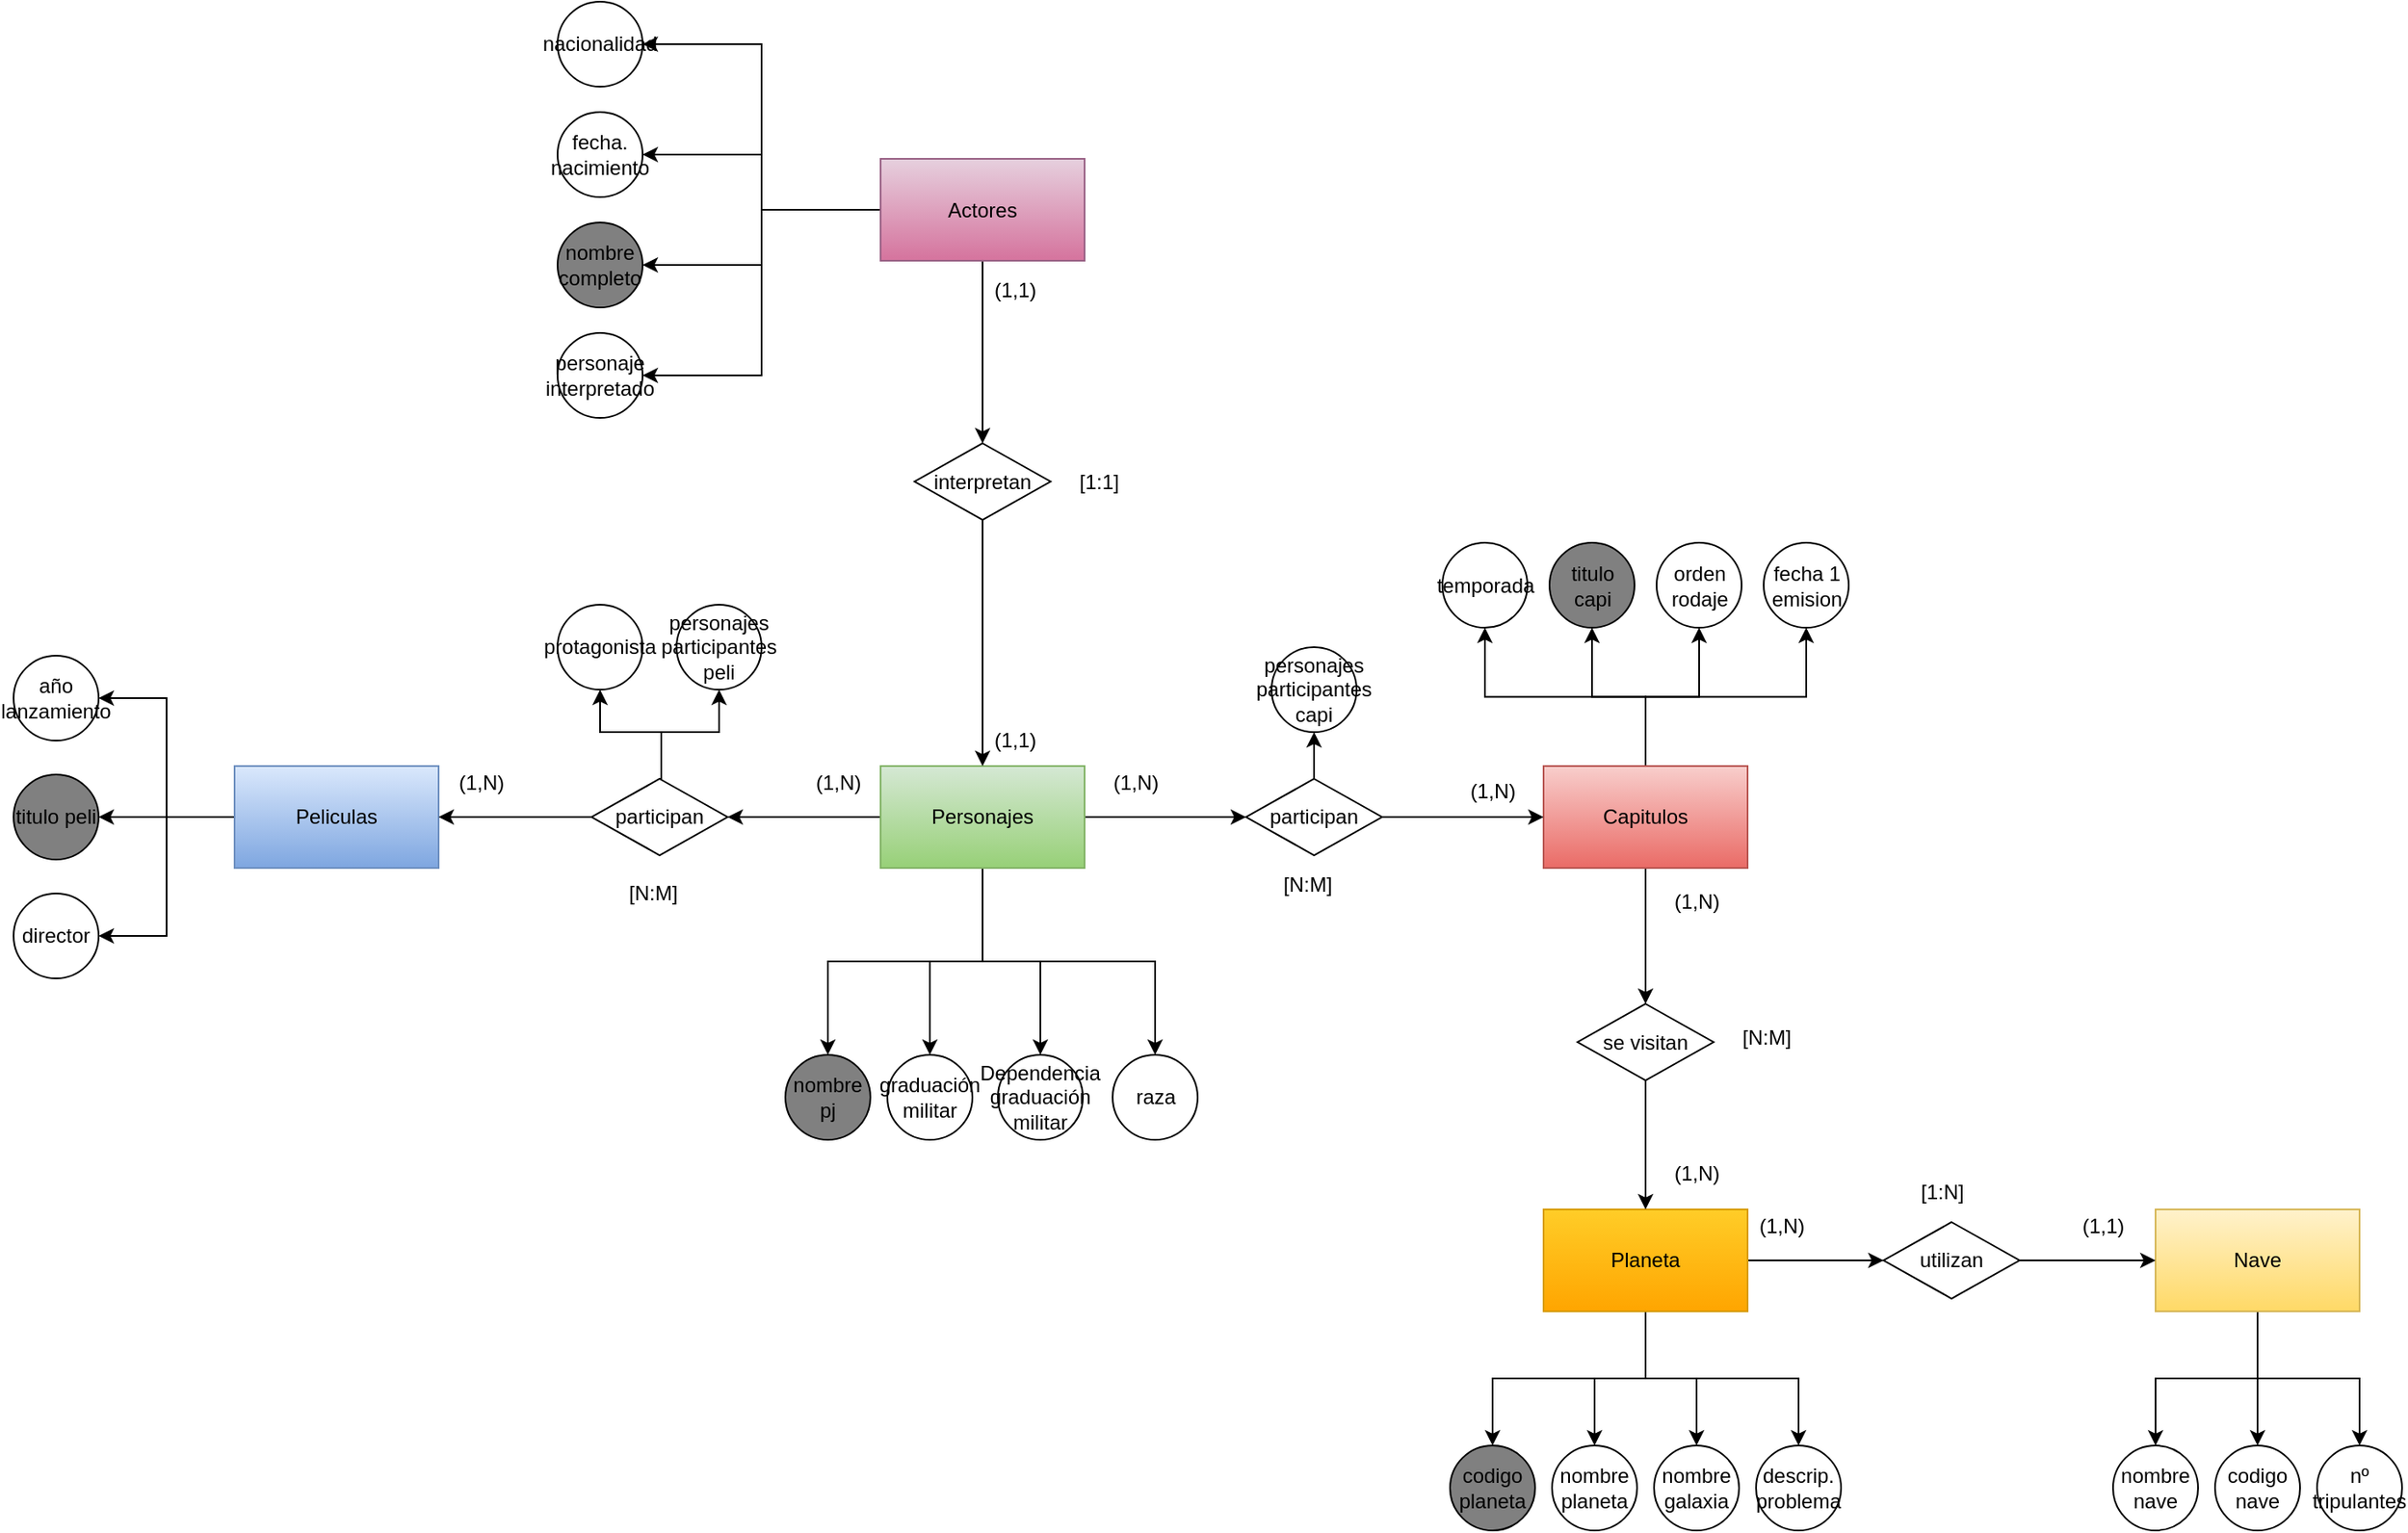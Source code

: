 <mxfile version="12.1.9" type="google" pages="1"><diagram id="Bj_cjg3gW9dYIg-QaqvD" name="Page-1"><mxGraphModel dx="2235" dy="1937" grid="1" gridSize="10" guides="1" tooltips="1" connect="1" arrows="1" fold="1" page="1" pageScale="1" pageWidth="827" pageHeight="1169" math="0" shadow="0"><root><mxCell id="0"/><mxCell id="1" parent="0"/><mxCell id="1M9IzgPgor5zGGM9JkSE-14" style="edgeStyle=orthogonalEdgeStyle;rounded=0;orthogonalLoop=1;jettySize=auto;html=1;exitX=0;exitY=0.5;exitDx=0;exitDy=0;entryX=1;entryY=0.5;entryDx=0;entryDy=0;" parent="1" source="1M9IzgPgor5zGGM9JkSE-1" target="1M9IzgPgor5zGGM9JkSE-13" edge="1"><mxGeometry relative="1" as="geometry"/></mxCell><mxCell id="1M9IzgPgor5zGGM9JkSE-15" style="edgeStyle=orthogonalEdgeStyle;rounded=0;orthogonalLoop=1;jettySize=auto;html=1;exitX=0;exitY=0.5;exitDx=0;exitDy=0;entryX=1;entryY=0.5;entryDx=0;entryDy=0;" parent="1" source="1M9IzgPgor5zGGM9JkSE-1" target="1M9IzgPgor5zGGM9JkSE-12" edge="1"><mxGeometry relative="1" as="geometry"/></mxCell><mxCell id="1M9IzgPgor5zGGM9JkSE-16" style="edgeStyle=orthogonalEdgeStyle;rounded=0;orthogonalLoop=1;jettySize=auto;html=1;exitX=0;exitY=0.5;exitDx=0;exitDy=0;entryX=1;entryY=0.5;entryDx=0;entryDy=0;" parent="1" source="1M9IzgPgor5zGGM9JkSE-1" target="1M9IzgPgor5zGGM9JkSE-10" edge="1"><mxGeometry relative="1" as="geometry"/></mxCell><mxCell id="1M9IzgPgor5zGGM9JkSE-17" style="edgeStyle=orthogonalEdgeStyle;rounded=0;orthogonalLoop=1;jettySize=auto;html=1;exitX=0;exitY=0.5;exitDx=0;exitDy=0;entryX=1;entryY=0.5;entryDx=0;entryDy=0;" parent="1" source="1M9IzgPgor5zGGM9JkSE-1" target="1M9IzgPgor5zGGM9JkSE-11" edge="1"><mxGeometry relative="1" as="geometry"/></mxCell><mxCell id="1M9IzgPgor5zGGM9JkSE-67" style="edgeStyle=orthogonalEdgeStyle;rounded=0;orthogonalLoop=1;jettySize=auto;html=1;exitX=0.5;exitY=1;exitDx=0;exitDy=0;entryX=0.5;entryY=0;entryDx=0;entryDy=0;" parent="1" source="1M9IzgPgor5zGGM9JkSE-1" target="1M9IzgPgor5zGGM9JkSE-6" edge="1"><mxGeometry relative="1" as="geometry"/></mxCell><mxCell id="1M9IzgPgor5zGGM9JkSE-1" value="Actores" style="rounded=0;whiteSpace=wrap;html=1;gradientColor=#d5739d;fillColor=#e6d0de;strokeColor=#996185;" parent="1" vertex="1"><mxGeometry x="110" y="72.5" width="120" height="60" as="geometry"/></mxCell><mxCell id="1M9IzgPgor5zGGM9JkSE-53" style="edgeStyle=orthogonalEdgeStyle;rounded=0;orthogonalLoop=1;jettySize=auto;html=1;exitX=1;exitY=0.5;exitDx=0;exitDy=0;entryX=0;entryY=0.5;entryDx=0;entryDy=0;" parent="1" source="1M9IzgPgor5zGGM9JkSE-2" target="1M9IzgPgor5zGGM9JkSE-52" edge="1"><mxGeometry relative="1" as="geometry"/></mxCell><mxCell id="1M9IzgPgor5zGGM9JkSE-63" style="edgeStyle=orthogonalEdgeStyle;rounded=0;orthogonalLoop=1;jettySize=auto;html=1;exitX=0;exitY=0.5;exitDx=0;exitDy=0;entryX=1;entryY=0.5;entryDx=0;entryDy=0;" parent="1" source="1M9IzgPgor5zGGM9JkSE-2" target="1M9IzgPgor5zGGM9JkSE-60" edge="1"><mxGeometry relative="1" as="geometry"/></mxCell><mxCell id="OF46schxtsgUomhTu45z-3" style="edgeStyle=orthogonalEdgeStyle;rounded=0;orthogonalLoop=1;jettySize=auto;html=1;exitX=0.5;exitY=1;exitDx=0;exitDy=0;entryX=0.5;entryY=0;entryDx=0;entryDy=0;" edge="1" parent="1" source="1M9IzgPgor5zGGM9JkSE-2" target="1M9IzgPgor5zGGM9JkSE-18"><mxGeometry relative="1" as="geometry"/></mxCell><mxCell id="OF46schxtsgUomhTu45z-4" style="edgeStyle=orthogonalEdgeStyle;rounded=0;orthogonalLoop=1;jettySize=auto;html=1;exitX=0.5;exitY=1;exitDx=0;exitDy=0;entryX=0.5;entryY=0;entryDx=0;entryDy=0;" edge="1" parent="1" source="1M9IzgPgor5zGGM9JkSE-2" target="1M9IzgPgor5zGGM9JkSE-21"><mxGeometry relative="1" as="geometry"/></mxCell><mxCell id="OF46schxtsgUomhTu45z-5" style="edgeStyle=orthogonalEdgeStyle;rounded=0;orthogonalLoop=1;jettySize=auto;html=1;exitX=0.5;exitY=1;exitDx=0;exitDy=0;entryX=0.5;entryY=0;entryDx=0;entryDy=0;" edge="1" parent="1" source="1M9IzgPgor5zGGM9JkSE-2" target="1M9IzgPgor5zGGM9JkSE-23"><mxGeometry relative="1" as="geometry"/></mxCell><mxCell id="OF46schxtsgUomhTu45z-7" style="edgeStyle=orthogonalEdgeStyle;rounded=0;orthogonalLoop=1;jettySize=auto;html=1;exitX=0.5;exitY=1;exitDx=0;exitDy=0;entryX=0.5;entryY=0;entryDx=0;entryDy=0;" edge="1" parent="1" source="1M9IzgPgor5zGGM9JkSE-2" target="OF46schxtsgUomhTu45z-6"><mxGeometry relative="1" as="geometry"/></mxCell><mxCell id="1M9IzgPgor5zGGM9JkSE-2" value="Personajes" style="rounded=0;whiteSpace=wrap;html=1;gradientColor=#97d077;fillColor=#d5e8d4;strokeColor=#82b366;" parent="1" vertex="1"><mxGeometry x="110" y="430" width="120" height="60" as="geometry"/></mxCell><mxCell id="1M9IzgPgor5zGGM9JkSE-40" style="edgeStyle=orthogonalEdgeStyle;rounded=0;orthogonalLoop=1;jettySize=auto;html=1;exitX=0.5;exitY=1;exitDx=0;exitDy=0;entryX=0.5;entryY=0;entryDx=0;entryDy=0;" parent="1" source="1M9IzgPgor5zGGM9JkSE-3" target="1M9IzgPgor5zGGM9JkSE-39" edge="1"><mxGeometry relative="1" as="geometry"/></mxCell><mxCell id="1M9IzgPgor5zGGM9JkSE-48" style="edgeStyle=orthogonalEdgeStyle;rounded=0;orthogonalLoop=1;jettySize=auto;html=1;exitX=0.5;exitY=0;exitDx=0;exitDy=0;entryX=0.5;entryY=1;entryDx=0;entryDy=0;" parent="1" source="1M9IzgPgor5zGGM9JkSE-3" target="1M9IzgPgor5zGGM9JkSE-30" edge="1"><mxGeometry relative="1" as="geometry"/></mxCell><mxCell id="1M9IzgPgor5zGGM9JkSE-49" style="edgeStyle=orthogonalEdgeStyle;rounded=0;orthogonalLoop=1;jettySize=auto;html=1;exitX=0.5;exitY=0;exitDx=0;exitDy=0;entryX=0.5;entryY=1;entryDx=0;entryDy=0;" parent="1" source="1M9IzgPgor5zGGM9JkSE-3" target="1M9IzgPgor5zGGM9JkSE-29" edge="1"><mxGeometry relative="1" as="geometry"/></mxCell><mxCell id="1M9IzgPgor5zGGM9JkSE-50" style="edgeStyle=orthogonalEdgeStyle;rounded=0;orthogonalLoop=1;jettySize=auto;html=1;exitX=0.5;exitY=0;exitDx=0;exitDy=0;entryX=0.5;entryY=1;entryDx=0;entryDy=0;" parent="1" source="1M9IzgPgor5zGGM9JkSE-3" target="1M9IzgPgor5zGGM9JkSE-31" edge="1"><mxGeometry relative="1" as="geometry"/></mxCell><mxCell id="1M9IzgPgor5zGGM9JkSE-51" style="edgeStyle=orthogonalEdgeStyle;rounded=0;orthogonalLoop=1;jettySize=auto;html=1;exitX=0.5;exitY=0;exitDx=0;exitDy=0;entryX=0.5;entryY=1;entryDx=0;entryDy=0;" parent="1" source="1M9IzgPgor5zGGM9JkSE-3" target="1M9IzgPgor5zGGM9JkSE-32" edge="1"><mxGeometry relative="1" as="geometry"/></mxCell><mxCell id="1M9IzgPgor5zGGM9JkSE-3" value="Capitulos" style="rounded=0;whiteSpace=wrap;html=1;gradientColor=#ea6b66;fillColor=#f8cecc;strokeColor=#b85450;" parent="1" vertex="1"><mxGeometry x="500" y="430" width="120" height="60" as="geometry"/></mxCell><mxCell id="1M9IzgPgor5zGGM9JkSE-71" style="edgeStyle=orthogonalEdgeStyle;rounded=0;orthogonalLoop=1;jettySize=auto;html=1;exitX=0;exitY=0.5;exitDx=0;exitDy=0;entryX=1;entryY=0.5;entryDx=0;entryDy=0;" parent="1" source="1M9IzgPgor5zGGM9JkSE-4" target="1M9IzgPgor5zGGM9JkSE-68" edge="1"><mxGeometry relative="1" as="geometry"/></mxCell><mxCell id="1M9IzgPgor5zGGM9JkSE-72" style="edgeStyle=orthogonalEdgeStyle;rounded=0;orthogonalLoop=1;jettySize=auto;html=1;exitX=0;exitY=0.5;exitDx=0;exitDy=0;entryX=1;entryY=0.5;entryDx=0;entryDy=0;" parent="1" source="1M9IzgPgor5zGGM9JkSE-4" target="1M9IzgPgor5zGGM9JkSE-69" edge="1"><mxGeometry relative="1" as="geometry"/></mxCell><mxCell id="1M9IzgPgor5zGGM9JkSE-73" style="edgeStyle=orthogonalEdgeStyle;rounded=0;orthogonalLoop=1;jettySize=auto;html=1;exitX=0;exitY=0.5;exitDx=0;exitDy=0;entryX=1;entryY=0.5;entryDx=0;entryDy=0;" parent="1" source="1M9IzgPgor5zGGM9JkSE-4" target="1M9IzgPgor5zGGM9JkSE-70" edge="1"><mxGeometry relative="1" as="geometry"/></mxCell><mxCell id="1M9IzgPgor5zGGM9JkSE-4" value="Peliculas" style="rounded=0;whiteSpace=wrap;html=1;gradientColor=#7ea6e0;fillColor=#dae8fc;strokeColor=#6c8ebf;" parent="1" vertex="1"><mxGeometry x="-270" y="430" width="120" height="60" as="geometry"/></mxCell><mxCell id="1M9IzgPgor5zGGM9JkSE-56" style="edgeStyle=orthogonalEdgeStyle;rounded=0;orthogonalLoop=1;jettySize=auto;html=1;exitX=0.5;exitY=1;exitDx=0;exitDy=0;entryX=0.5;entryY=0;entryDx=0;entryDy=0;" parent="1" source="1M9IzgPgor5zGGM9JkSE-5" target="1M9IzgPgor5zGGM9JkSE-42" edge="1"><mxGeometry relative="1" as="geometry"/></mxCell><mxCell id="1M9IzgPgor5zGGM9JkSE-57" style="edgeStyle=orthogonalEdgeStyle;rounded=0;orthogonalLoop=1;jettySize=auto;html=1;exitX=0.5;exitY=1;exitDx=0;exitDy=0;entryX=0.5;entryY=0;entryDx=0;entryDy=0;" parent="1" source="1M9IzgPgor5zGGM9JkSE-5" target="1M9IzgPgor5zGGM9JkSE-43" edge="1"><mxGeometry relative="1" as="geometry"/></mxCell><mxCell id="1M9IzgPgor5zGGM9JkSE-58" style="edgeStyle=orthogonalEdgeStyle;rounded=0;orthogonalLoop=1;jettySize=auto;html=1;exitX=0.5;exitY=1;exitDx=0;exitDy=0;entryX=0.5;entryY=0;entryDx=0;entryDy=0;" parent="1" source="1M9IzgPgor5zGGM9JkSE-5" target="1M9IzgPgor5zGGM9JkSE-44" edge="1"><mxGeometry relative="1" as="geometry"/></mxCell><mxCell id="1M9IzgPgor5zGGM9JkSE-59" style="edgeStyle=orthogonalEdgeStyle;rounded=0;orthogonalLoop=1;jettySize=auto;html=1;exitX=0.5;exitY=1;exitDx=0;exitDy=0;entryX=0.5;entryY=0;entryDx=0;entryDy=0;" parent="1" source="1M9IzgPgor5zGGM9JkSE-5" target="1M9IzgPgor5zGGM9JkSE-45" edge="1"><mxGeometry relative="1" as="geometry"/></mxCell><mxCell id="1M9IzgPgor5zGGM9JkSE-96" style="edgeStyle=orthogonalEdgeStyle;rounded=0;orthogonalLoop=1;jettySize=auto;html=1;exitX=1;exitY=0.5;exitDx=0;exitDy=0;entryX=0;entryY=0.5;entryDx=0;entryDy=0;" parent="1" source="1M9IzgPgor5zGGM9JkSE-5" target="1M9IzgPgor5zGGM9JkSE-95" edge="1"><mxGeometry relative="1" as="geometry"/></mxCell><mxCell id="1M9IzgPgor5zGGM9JkSE-5" value="Planeta" style="rounded=0;whiteSpace=wrap;html=1;gradientColor=#ffa500;fillColor=#ffcd28;strokeColor=#d79b00;" parent="1" vertex="1"><mxGeometry x="500" y="691" width="120" height="60" as="geometry"/></mxCell><mxCell id="1M9IzgPgor5zGGM9JkSE-101" style="edgeStyle=orthogonalEdgeStyle;rounded=0;orthogonalLoop=1;jettySize=auto;html=1;exitX=0.5;exitY=1;exitDx=0;exitDy=0;entryX=0.5;entryY=0;entryDx=0;entryDy=0;" parent="1" source="1M9IzgPgor5zGGM9JkSE-92" target="1M9IzgPgor5zGGM9JkSE-98" edge="1"><mxGeometry relative="1" as="geometry"/></mxCell><mxCell id="1M9IzgPgor5zGGM9JkSE-102" style="edgeStyle=orthogonalEdgeStyle;rounded=0;orthogonalLoop=1;jettySize=auto;html=1;exitX=0.5;exitY=1;exitDx=0;exitDy=0;entryX=0.5;entryY=0;entryDx=0;entryDy=0;" parent="1" source="1M9IzgPgor5zGGM9JkSE-92" target="1M9IzgPgor5zGGM9JkSE-99" edge="1"><mxGeometry relative="1" as="geometry"/></mxCell><mxCell id="1M9IzgPgor5zGGM9JkSE-103" style="edgeStyle=orthogonalEdgeStyle;rounded=0;orthogonalLoop=1;jettySize=auto;html=1;exitX=0.5;exitY=1;exitDx=0;exitDy=0;entryX=0.5;entryY=0;entryDx=0;entryDy=0;" parent="1" source="1M9IzgPgor5zGGM9JkSE-92" target="1M9IzgPgor5zGGM9JkSE-100" edge="1"><mxGeometry relative="1" as="geometry"/></mxCell><mxCell id="1M9IzgPgor5zGGM9JkSE-92" value="Nave" style="rounded=0;whiteSpace=wrap;html=1;gradientColor=#ffd966;fillColor=#fff2cc;strokeColor=#d6b656;" parent="1" vertex="1"><mxGeometry x="860" y="691" width="120" height="60" as="geometry"/></mxCell><mxCell id="1M9IzgPgor5zGGM9JkSE-8" style="edgeStyle=orthogonalEdgeStyle;rounded=0;orthogonalLoop=1;jettySize=auto;html=1;exitX=0.5;exitY=1;exitDx=0;exitDy=0;entryX=0.5;entryY=0;entryDx=0;entryDy=0;" parent="1" source="1M9IzgPgor5zGGM9JkSE-6" target="1M9IzgPgor5zGGM9JkSE-2" edge="1"><mxGeometry relative="1" as="geometry"/></mxCell><mxCell id="1M9IzgPgor5zGGM9JkSE-6" value="interpretan" style="rhombus;whiteSpace=wrap;html=1;" parent="1" vertex="1"><mxGeometry x="130" y="240" width="80" height="45" as="geometry"/></mxCell><mxCell id="1M9IzgPgor5zGGM9JkSE-10" value="nombre completo" style="ellipse;whiteSpace=wrap;html=1;aspect=fixed;fillColor=#808080;" parent="1" vertex="1"><mxGeometry x="-80" y="110" width="50" height="50" as="geometry"/></mxCell><mxCell id="1M9IzgPgor5zGGM9JkSE-11" value="personaje interpretado" style="ellipse;whiteSpace=wrap;html=1;aspect=fixed;" parent="1" vertex="1"><mxGeometry x="-80" y="175" width="50" height="50" as="geometry"/></mxCell><mxCell id="1M9IzgPgor5zGGM9JkSE-12" value="fecha. nacimiento" style="ellipse;whiteSpace=wrap;html=1;aspect=fixed;" parent="1" vertex="1"><mxGeometry x="-80" y="45" width="50" height="50" as="geometry"/></mxCell><mxCell id="1M9IzgPgor5zGGM9JkSE-13" value="nacionalidad" style="ellipse;whiteSpace=wrap;html=1;aspect=fixed;" parent="1" vertex="1"><mxGeometry x="-80" y="-20" width="50" height="50" as="geometry"/></mxCell><mxCell id="1M9IzgPgor5zGGM9JkSE-18" value="nombre pj" style="ellipse;whiteSpace=wrap;html=1;aspect=fixed;fillColor=#808080;" parent="1" vertex="1"><mxGeometry x="54" y="600" width="50" height="50" as="geometry"/></mxCell><mxCell id="1M9IzgPgor5zGGM9JkSE-21" value="graduación militar" style="ellipse;whiteSpace=wrap;html=1;aspect=fixed;" parent="1" vertex="1"><mxGeometry x="114" y="600" width="50" height="50" as="geometry"/></mxCell><mxCell id="1M9IzgPgor5zGGM9JkSE-23" value="Dependencia graduación militar" style="ellipse;whiteSpace=wrap;html=1;aspect=fixed;" parent="1" vertex="1"><mxGeometry x="179" y="600" width="50" height="50" as="geometry"/></mxCell><mxCell id="1M9IzgPgor5zGGM9JkSE-29" value="temporada" style="ellipse;whiteSpace=wrap;html=1;aspect=fixed;" parent="1" vertex="1"><mxGeometry x="440.5" y="298.5" width="50" height="50" as="geometry"/></mxCell><mxCell id="1M9IzgPgor5zGGM9JkSE-30" value="titulo capi" style="ellipse;whiteSpace=wrap;html=1;aspect=fixed;fillColor=#808080;" parent="1" vertex="1"><mxGeometry x="503.5" y="298.5" width="50" height="50" as="geometry"/></mxCell><mxCell id="1M9IzgPgor5zGGM9JkSE-31" value="orden rodaje" style="ellipse;whiteSpace=wrap;html=1;aspect=fixed;" parent="1" vertex="1"><mxGeometry x="566.5" y="298.5" width="50" height="50" as="geometry"/></mxCell><mxCell id="1M9IzgPgor5zGGM9JkSE-32" value="fecha 1 emision" style="ellipse;whiteSpace=wrap;html=1;aspect=fixed;" parent="1" vertex="1"><mxGeometry x="629.5" y="298.5" width="50" height="50" as="geometry"/></mxCell><mxCell id="1M9IzgPgor5zGGM9JkSE-33" value="personajes participantes capi" style="ellipse;whiteSpace=wrap;html=1;aspect=fixed;" parent="1" vertex="1"><mxGeometry x="340" y="360" width="50" height="50" as="geometry"/></mxCell><mxCell id="1M9IzgPgor5zGGM9JkSE-41" style="edgeStyle=orthogonalEdgeStyle;rounded=0;orthogonalLoop=1;jettySize=auto;html=1;exitX=0.5;exitY=1;exitDx=0;exitDy=0;entryX=0.5;entryY=0;entryDx=0;entryDy=0;" parent="1" source="1M9IzgPgor5zGGM9JkSE-39" target="1M9IzgPgor5zGGM9JkSE-5" edge="1"><mxGeometry relative="1" as="geometry"/></mxCell><mxCell id="1M9IzgPgor5zGGM9JkSE-39" value="se visitan" style="rhombus;whiteSpace=wrap;html=1;" parent="1" vertex="1"><mxGeometry x="520" y="570" width="80" height="45" as="geometry"/></mxCell><mxCell id="1M9IzgPgor5zGGM9JkSE-42" value="codigo planeta" style="ellipse;whiteSpace=wrap;html=1;aspect=fixed;fillColor=#808080;" parent="1" vertex="1"><mxGeometry x="445" y="830" width="50" height="50" as="geometry"/></mxCell><mxCell id="1M9IzgPgor5zGGM9JkSE-43" value="nombre planeta" style="ellipse;whiteSpace=wrap;html=1;aspect=fixed;" parent="1" vertex="1"><mxGeometry x="505" y="830" width="50" height="50" as="geometry"/></mxCell><mxCell id="1M9IzgPgor5zGGM9JkSE-44" value="nombre galaxia" style="ellipse;whiteSpace=wrap;html=1;aspect=fixed;" parent="1" vertex="1"><mxGeometry x="565" y="830" width="50" height="50" as="geometry"/></mxCell><mxCell id="1M9IzgPgor5zGGM9JkSE-45" value="descrip. problema" style="ellipse;whiteSpace=wrap;html=1;aspect=fixed;" parent="1" vertex="1"><mxGeometry x="625" y="830" width="50" height="50" as="geometry"/></mxCell><mxCell id="1M9IzgPgor5zGGM9JkSE-54" style="edgeStyle=orthogonalEdgeStyle;rounded=0;orthogonalLoop=1;jettySize=auto;html=1;exitX=1;exitY=0.5;exitDx=0;exitDy=0;entryX=0;entryY=0.5;entryDx=0;entryDy=0;" parent="1" source="1M9IzgPgor5zGGM9JkSE-52" target="1M9IzgPgor5zGGM9JkSE-3" edge="1"><mxGeometry relative="1" as="geometry"/></mxCell><mxCell id="1M9IzgPgor5zGGM9JkSE-55" style="edgeStyle=orthogonalEdgeStyle;rounded=0;orthogonalLoop=1;jettySize=auto;html=1;exitX=0.5;exitY=0;exitDx=0;exitDy=0;entryX=0.5;entryY=1;entryDx=0;entryDy=0;" parent="1" source="1M9IzgPgor5zGGM9JkSE-52" target="1M9IzgPgor5zGGM9JkSE-33" edge="1"><mxGeometry relative="1" as="geometry"/></mxCell><mxCell id="1M9IzgPgor5zGGM9JkSE-52" value="participan" style="rhombus;whiteSpace=wrap;html=1;" parent="1" vertex="1"><mxGeometry x="325" y="437.5" width="80" height="45" as="geometry"/></mxCell><mxCell id="1M9IzgPgor5zGGM9JkSE-64" style="edgeStyle=orthogonalEdgeStyle;rounded=0;orthogonalLoop=1;jettySize=auto;html=1;exitX=0;exitY=0.5;exitDx=0;exitDy=0;entryX=1;entryY=0.5;entryDx=0;entryDy=0;" parent="1" source="1M9IzgPgor5zGGM9JkSE-60" target="1M9IzgPgor5zGGM9JkSE-4" edge="1"><mxGeometry relative="1" as="geometry"/></mxCell><mxCell id="1M9IzgPgor5zGGM9JkSE-65" style="edgeStyle=orthogonalEdgeStyle;rounded=0;orthogonalLoop=1;jettySize=auto;html=1;exitX=0.5;exitY=0;exitDx=0;exitDy=0;entryX=0.5;entryY=1;entryDx=0;entryDy=0;" parent="1" source="1M9IzgPgor5zGGM9JkSE-60" target="1M9IzgPgor5zGGM9JkSE-61" edge="1"><mxGeometry relative="1" as="geometry"><Array as="points"><mxPoint x="-19" y="410"/><mxPoint x="-55" y="410"/></Array></mxGeometry></mxCell><mxCell id="1M9IzgPgor5zGGM9JkSE-66" style="edgeStyle=orthogonalEdgeStyle;rounded=0;orthogonalLoop=1;jettySize=auto;html=1;exitX=0.5;exitY=0;exitDx=0;exitDy=0;entryX=0.5;entryY=1;entryDx=0;entryDy=0;" parent="1" source="1M9IzgPgor5zGGM9JkSE-60" target="1M9IzgPgor5zGGM9JkSE-62" edge="1"><mxGeometry relative="1" as="geometry"><Array as="points"><mxPoint x="-19" y="410"/><mxPoint x="15" y="410"/></Array></mxGeometry></mxCell><mxCell id="1M9IzgPgor5zGGM9JkSE-60" value="participan" style="rhombus;whiteSpace=wrap;html=1;" parent="1" vertex="1"><mxGeometry x="-60" y="437.5" width="80" height="45" as="geometry"/></mxCell><mxCell id="1M9IzgPgor5zGGM9JkSE-61" value="protagonista" style="ellipse;whiteSpace=wrap;html=1;aspect=fixed;" parent="1" vertex="1"><mxGeometry x="-80" y="335" width="50" height="50" as="geometry"/></mxCell><mxCell id="1M9IzgPgor5zGGM9JkSE-62" value="personajes participantes peli" style="ellipse;whiteSpace=wrap;html=1;aspect=fixed;" parent="1" vertex="1"><mxGeometry x="-10" y="335" width="50" height="50" as="geometry"/></mxCell><mxCell id="1M9IzgPgor5zGGM9JkSE-68" value="año lanzamiento" style="ellipse;whiteSpace=wrap;html=1;aspect=fixed;" parent="1" vertex="1"><mxGeometry x="-400" y="365" width="50" height="50" as="geometry"/></mxCell><mxCell id="1M9IzgPgor5zGGM9JkSE-69" value="titulo peli" style="ellipse;whiteSpace=wrap;html=1;aspect=fixed;fillColor=#808080;" parent="1" vertex="1"><mxGeometry x="-400" y="435" width="50" height="50" as="geometry"/></mxCell><mxCell id="1M9IzgPgor5zGGM9JkSE-70" value="director" style="ellipse;whiteSpace=wrap;html=1;aspect=fixed;" parent="1" vertex="1"><mxGeometry x="-400" y="505" width="50" height="50" as="geometry"/></mxCell><mxCell id="1M9IzgPgor5zGGM9JkSE-77" value="(1,1)" style="text;html=1;resizable=0;points=[];autosize=1;align=left;verticalAlign=top;spacingTop=-4;" parent="1" vertex="1"><mxGeometry x="175" y="140" width="40" height="20" as="geometry"/></mxCell><mxCell id="1M9IzgPgor5zGGM9JkSE-78" value="(1,1)" style="text;html=1;resizable=0;points=[];autosize=1;align=left;verticalAlign=top;spacingTop=-4;" parent="1" vertex="1"><mxGeometry x="175" y="405" width="40" height="20" as="geometry"/></mxCell><mxCell id="1M9IzgPgor5zGGM9JkSE-79" value="[1:1]" style="text;html=1;resizable=0;points=[];autosize=1;align=left;verticalAlign=top;spacingTop=-4;" parent="1" vertex="1"><mxGeometry x="225" y="252.5" width="40" height="20" as="geometry"/></mxCell><mxCell id="1M9IzgPgor5zGGM9JkSE-81" value="(1,N)" style="text;html=1;resizable=0;points=[];autosize=1;align=left;verticalAlign=top;spacingTop=-4;" parent="1" vertex="1"><mxGeometry x="245" y="430" width="40" height="20" as="geometry"/></mxCell><mxCell id="1M9IzgPgor5zGGM9JkSE-82" value="[N:M]" style="text;html=1;resizable=0;points=[];autosize=1;align=left;verticalAlign=top;spacingTop=-4;" parent="1" vertex="1"><mxGeometry x="345" y="490" width="40" height="20" as="geometry"/></mxCell><mxCell id="1M9IzgPgor5zGGM9JkSE-83" value="(1,N)" style="text;html=1;resizable=0;points=[];autosize=1;align=left;verticalAlign=top;spacingTop=-4;" parent="1" vertex="1"><mxGeometry x="-140" y="430" width="40" height="20" as="geometry"/></mxCell><mxCell id="1M9IzgPgor5zGGM9JkSE-84" value="(1,N)" style="text;html=1;resizable=0;points=[];autosize=1;align=left;verticalAlign=top;spacingTop=-4;" parent="1" vertex="1"><mxGeometry x="70" y="430" width="40" height="20" as="geometry"/></mxCell><mxCell id="1M9IzgPgor5zGGM9JkSE-86" value="[N:M]" style="text;html=1;resizable=0;points=[];autosize=1;align=left;verticalAlign=top;spacingTop=-4;" parent="1" vertex="1"><mxGeometry x="-40.5" y="495" width="40" height="20" as="geometry"/></mxCell><mxCell id="1M9IzgPgor5zGGM9JkSE-88" value="(1,N)" style="text;html=1;resizable=0;points=[];autosize=1;align=left;verticalAlign=top;spacingTop=-4;" parent="1" vertex="1"><mxGeometry x="455" y="435" width="40" height="20" as="geometry"/></mxCell><mxCell id="1M9IzgPgor5zGGM9JkSE-89" value="(1,N)" style="text;html=1;resizable=0;points=[];autosize=1;align=left;verticalAlign=top;spacingTop=-4;" parent="1" vertex="1"><mxGeometry x="575" y="660" width="40" height="20" as="geometry"/></mxCell><mxCell id="1M9IzgPgor5zGGM9JkSE-90" value="(1,N)" style="text;html=1;resizable=0;points=[];autosize=1;align=left;verticalAlign=top;spacingTop=-4;" parent="1" vertex="1"><mxGeometry x="575" y="500" width="40" height="20" as="geometry"/></mxCell><mxCell id="1M9IzgPgor5zGGM9JkSE-91" value="[N:M]" style="text;html=1;resizable=0;points=[];autosize=1;align=left;verticalAlign=top;spacingTop=-4;" parent="1" vertex="1"><mxGeometry x="615" y="580" width="40" height="20" as="geometry"/></mxCell><mxCell id="1M9IzgPgor5zGGM9JkSE-97" style="edgeStyle=orthogonalEdgeStyle;rounded=0;orthogonalLoop=1;jettySize=auto;html=1;exitX=1;exitY=0.5;exitDx=0;exitDy=0;entryX=0;entryY=0.5;entryDx=0;entryDy=0;" parent="1" source="1M9IzgPgor5zGGM9JkSE-95" target="1M9IzgPgor5zGGM9JkSE-92" edge="1"><mxGeometry relative="1" as="geometry"/></mxCell><mxCell id="1M9IzgPgor5zGGM9JkSE-95" value="utilizan" style="rhombus;whiteSpace=wrap;html=1;" parent="1" vertex="1"><mxGeometry x="700" y="698.5" width="80" height="45" as="geometry"/></mxCell><mxCell id="1M9IzgPgor5zGGM9JkSE-98" value="nombre nave" style="ellipse;whiteSpace=wrap;html=1;aspect=fixed;" parent="1" vertex="1"><mxGeometry x="835" y="830" width="50" height="50" as="geometry"/></mxCell><mxCell id="1M9IzgPgor5zGGM9JkSE-99" value="codigo nave" style="ellipse;whiteSpace=wrap;html=1;aspect=fixed;" parent="1" vertex="1"><mxGeometry x="895" y="830" width="50" height="50" as="geometry"/></mxCell><mxCell id="1M9IzgPgor5zGGM9JkSE-100" value="nº tripulantes" style="ellipse;whiteSpace=wrap;html=1;aspect=fixed;" parent="1" vertex="1"><mxGeometry x="955" y="830" width="50" height="50" as="geometry"/></mxCell><mxCell id="1M9IzgPgor5zGGM9JkSE-104" value="(1,1)" style="text;html=1;resizable=0;points=[];autosize=1;align=left;verticalAlign=top;spacingTop=-4;" parent="1" vertex="1"><mxGeometry x="815" y="691" width="40" height="20" as="geometry"/></mxCell><mxCell id="1M9IzgPgor5zGGM9JkSE-105" value="(1,N)" style="text;html=1;resizable=0;points=[];autosize=1;align=left;verticalAlign=top;spacingTop=-4;" parent="1" vertex="1"><mxGeometry x="625" y="691" width="40" height="20" as="geometry"/></mxCell><mxCell id="1M9IzgPgor5zGGM9JkSE-106" value="[1:N]" style="text;html=1;resizable=0;points=[];autosize=1;align=left;verticalAlign=top;spacingTop=-4;" parent="1" vertex="1"><mxGeometry x="720" y="671" width="40" height="20" as="geometry"/></mxCell><mxCell id="OF46schxtsgUomhTu45z-6" value="raza" style="ellipse;whiteSpace=wrap;html=1;aspect=fixed;fillColor=#FFFFFF;" vertex="1" parent="1"><mxGeometry x="246.5" y="600" width="50" height="50" as="geometry"/></mxCell></root></mxGraphModel></diagram></mxfile>